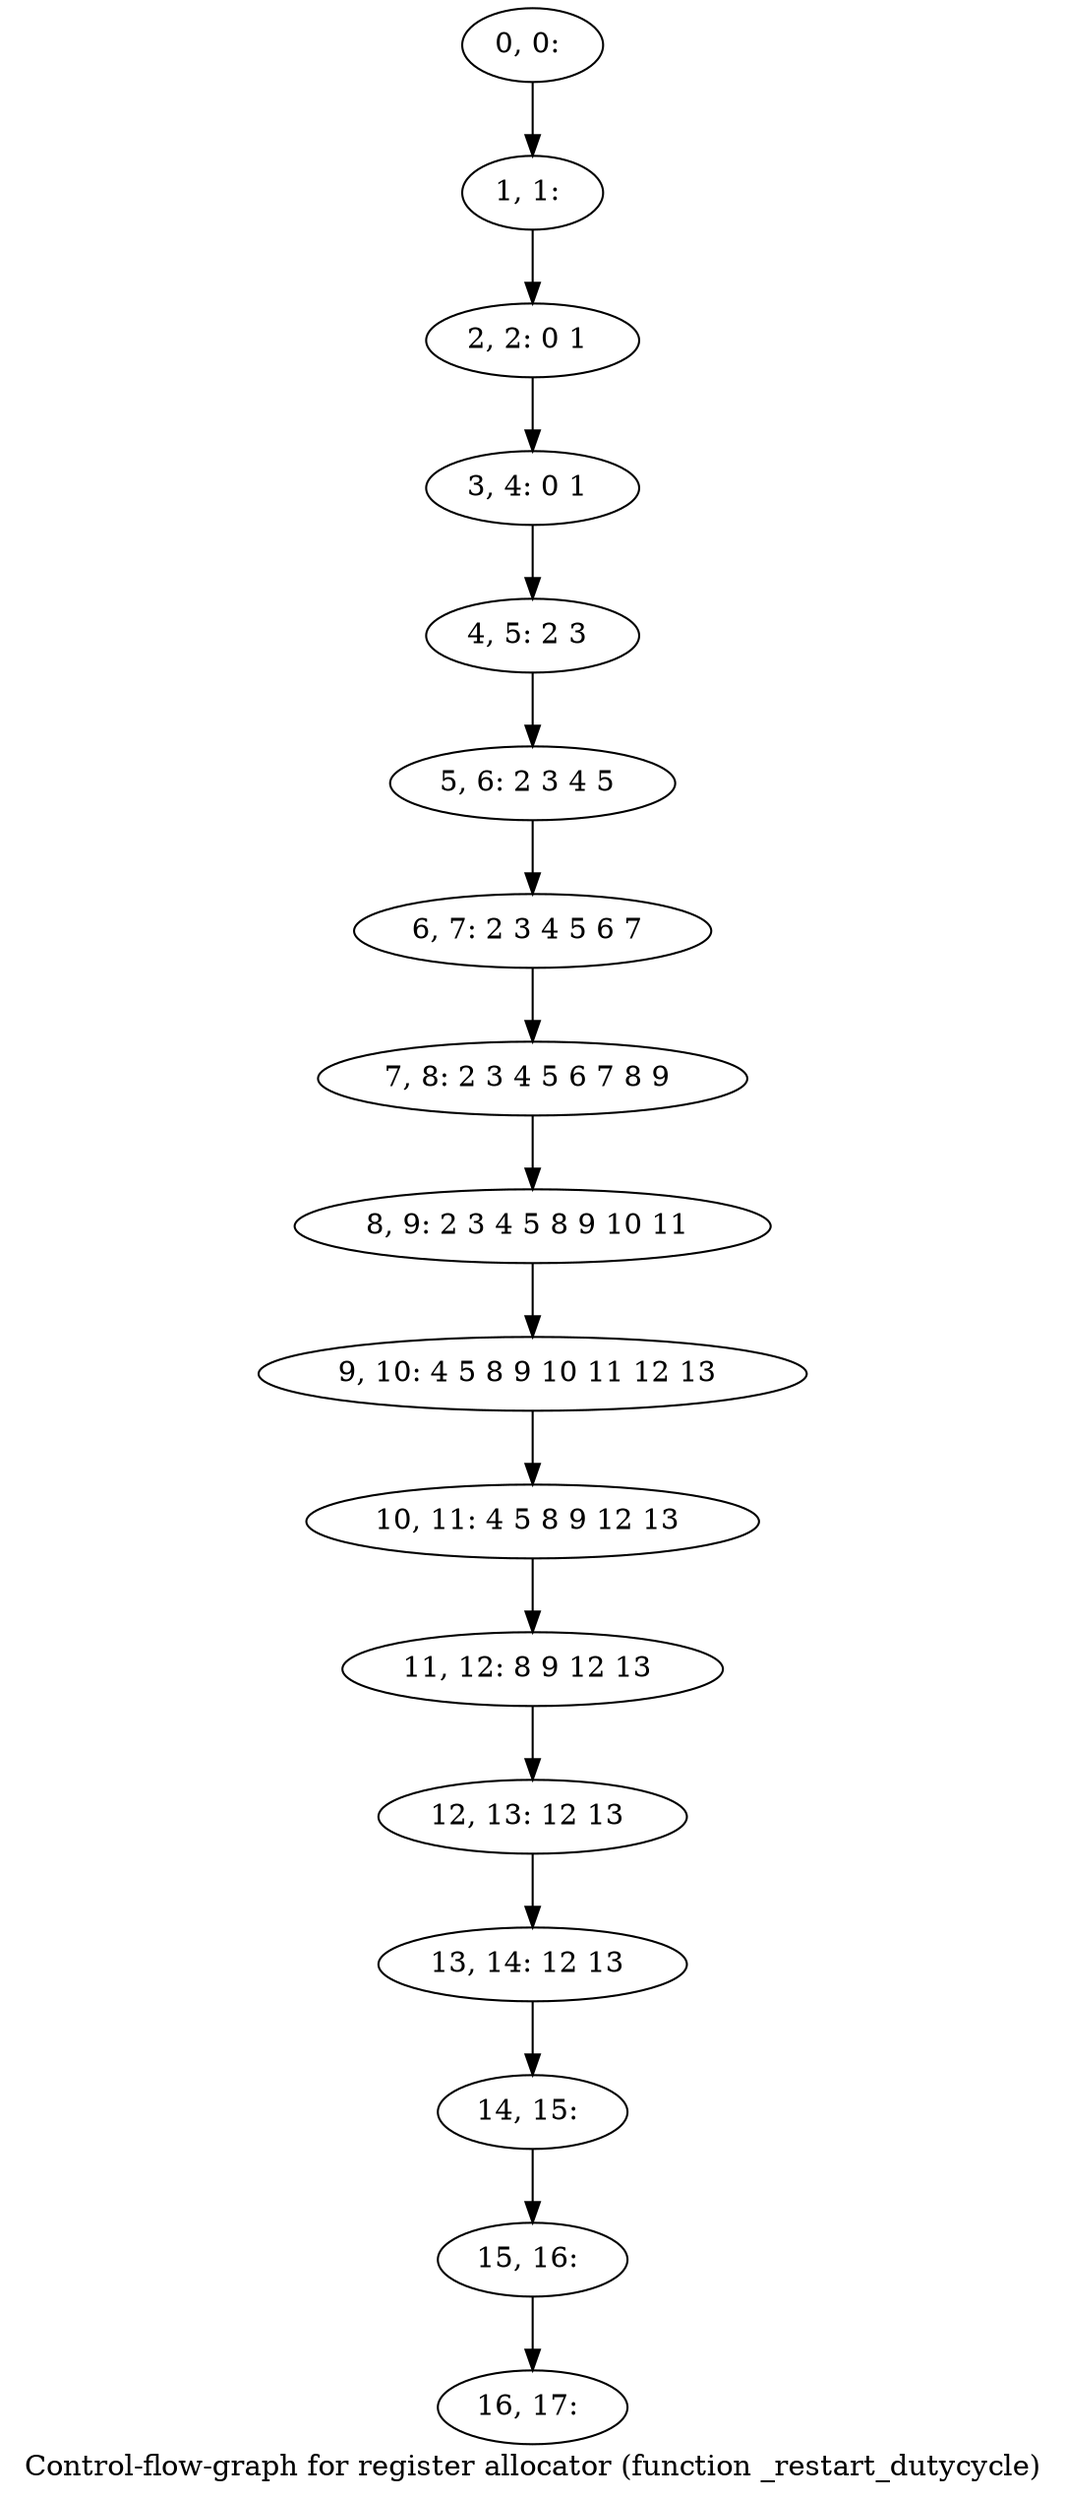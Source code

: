 digraph G {
graph [label="Control-flow-graph for register allocator (function _restart_dutycycle)"]
0[label="0, 0: "];
1[label="1, 1: "];
2[label="2, 2: 0 1 "];
3[label="3, 4: 0 1 "];
4[label="4, 5: 2 3 "];
5[label="5, 6: 2 3 4 5 "];
6[label="6, 7: 2 3 4 5 6 7 "];
7[label="7, 8: 2 3 4 5 6 7 8 9 "];
8[label="8, 9: 2 3 4 5 8 9 10 11 "];
9[label="9, 10: 4 5 8 9 10 11 12 13 "];
10[label="10, 11: 4 5 8 9 12 13 "];
11[label="11, 12: 8 9 12 13 "];
12[label="12, 13: 12 13 "];
13[label="13, 14: 12 13 "];
14[label="14, 15: "];
15[label="15, 16: "];
16[label="16, 17: "];
0->1 ;
1->2 ;
2->3 ;
3->4 ;
4->5 ;
5->6 ;
6->7 ;
7->8 ;
8->9 ;
9->10 ;
10->11 ;
11->12 ;
12->13 ;
13->14 ;
14->15 ;
15->16 ;
}
